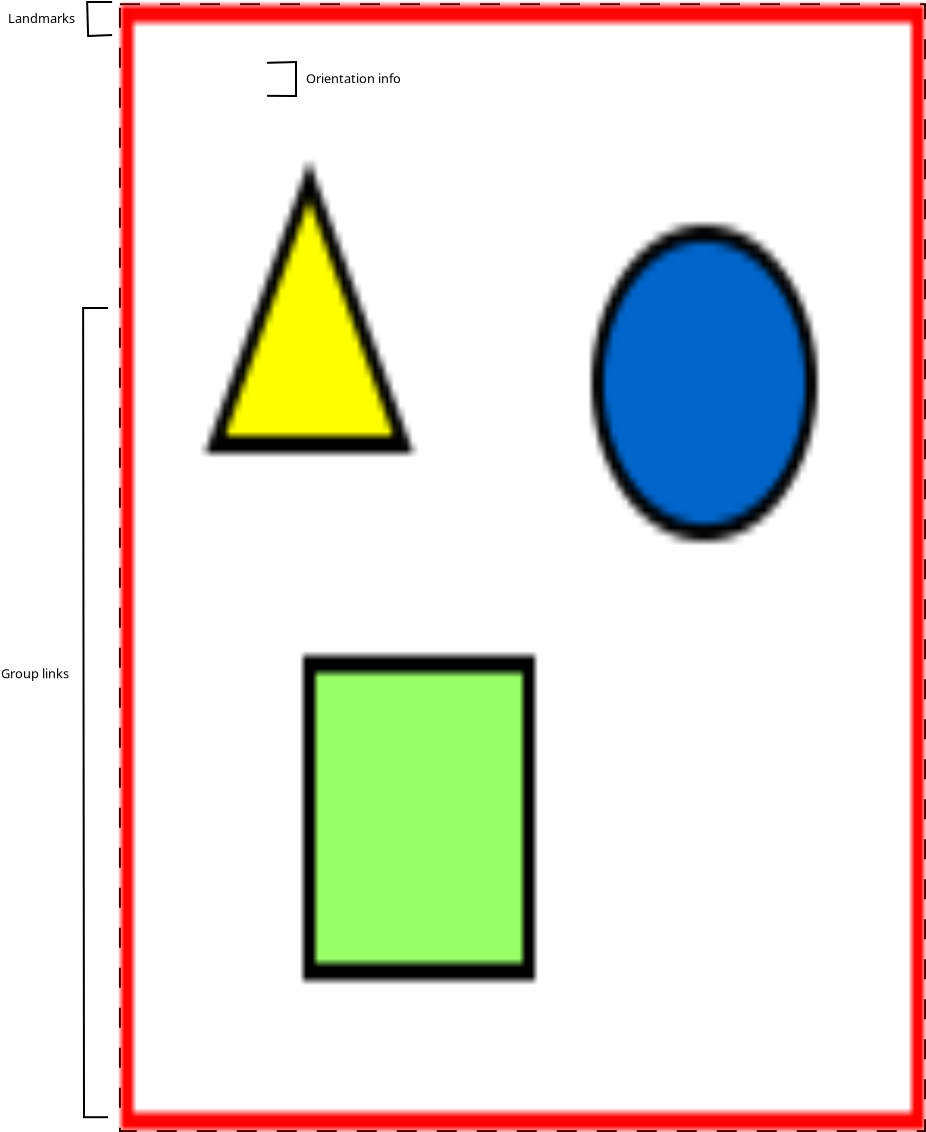 <?xml version="1.0" encoding="UTF-8"?>
<dia:diagram xmlns:dia="http://www.lysator.liu.se/~alla/dia/">
  <dia:layer name="Background" visible="true" active="true">
    <dia:object type="Standard - Image" version="0" id="O0">
      <dia:attribute name="obj_pos">
        <dia:point val="20.65,8.4"/>
      </dia:attribute>
      <dia:attribute name="obj_bb">
        <dia:rectangle val="20.6,8.35;60.85,64.689"/>
      </dia:attribute>
      <dia:attribute name="elem_corner">
        <dia:point val="20.65,8.4"/>
      </dia:attribute>
      <dia:attribute name="elem_width">
        <dia:real val="40.15"/>
      </dia:attribute>
      <dia:attribute name="elem_height">
        <dia:real val="56.239"/>
      </dia:attribute>
      <dia:attribute name="line_style">
        <dia:enum val="1"/>
      </dia:attribute>
      <dia:attribute name="draw_border">
        <dia:boolean val="true"/>
      </dia:attribute>
      <dia:attribute name="keep_aspect">
        <dia:boolean val="true"/>
      </dia:attribute>
      <dia:attribute name="file">
        <dia:string>#/home/slinkydeveloper/Downloads/Screenshot_2019-06-13 Titti i libri.jpg#</dia:string>
      </dia:attribute>
    </dia:object>
    <dia:object type="Standard - PolyLine" version="0" id="O1">
      <dia:attribute name="obj_pos">
        <dia:point val="20.206,8.24"/>
      </dia:attribute>
      <dia:attribute name="obj_bb">
        <dia:rectangle val="18.905,8.19;20.259,9.992"/>
      </dia:attribute>
      <dia:attribute name="poly_points">
        <dia:point val="20.206,8.24"/>
        <dia:point val="18.956,8.24"/>
        <dia:point val="19.006,9.94"/>
        <dia:point val="20.206,9.89"/>
      </dia:attribute>
    </dia:object>
    <dia:object type="Standard - Text" version="1" id="O2">
      <dia:attribute name="obj_pos">
        <dia:point val="15.005,9.285"/>
      </dia:attribute>
      <dia:attribute name="obj_bb">
        <dia:rectangle val="14.986,8.671;18.547,9.475"/>
      </dia:attribute>
      <dia:attribute name="text">
        <dia:composite type="text">
          <dia:attribute name="string">
            <dia:string>#Landmarks#</dia:string>
          </dia:attribute>
          <dia:attribute name="font">
            <dia:font family="sans" style="0" name="Helvetica"/>
          </dia:attribute>
          <dia:attribute name="height">
            <dia:real val="0.8"/>
          </dia:attribute>
          <dia:attribute name="pos">
            <dia:point val="15.005,9.285"/>
          </dia:attribute>
          <dia:attribute name="color">
            <dia:color val="#000000"/>
          </dia:attribute>
          <dia:attribute name="alignment">
            <dia:enum val="0"/>
          </dia:attribute>
        </dia:composite>
      </dia:attribute>
      <dia:attribute name="valign">
        <dia:enum val="3"/>
      </dia:attribute>
    </dia:object>
    <dia:object type="Standard - PolyLine" version="0" id="O3">
      <dia:attribute name="obj_pos">
        <dia:point val="20.006,23.54"/>
      </dia:attribute>
      <dia:attribute name="obj_bb">
        <dia:rectangle val="18.706,23.49;20.056,64.05"/>
      </dia:attribute>
      <dia:attribute name="poly_points">
        <dia:point val="20.006,23.54"/>
        <dia:point val="18.756,23.54"/>
        <dia:point val="18.8,64"/>
        <dia:point val="20,64"/>
      </dia:attribute>
    </dia:object>
    <dia:object type="Standard - Text" version="1" id="O4">
      <dia:attribute name="obj_pos">
        <dia:point val="29.9,12.3"/>
      </dia:attribute>
      <dia:attribute name="obj_bb">
        <dia:rectangle val="29.9,11.705;34.915,12.453"/>
      </dia:attribute>
      <dia:attribute name="text">
        <dia:composite type="text">
          <dia:attribute name="string">
            <dia:string>#Orientation info#</dia:string>
          </dia:attribute>
          <dia:attribute name="font">
            <dia:font family="sans" style="0" name="Helvetica"/>
          </dia:attribute>
          <dia:attribute name="height">
            <dia:real val="0.8"/>
          </dia:attribute>
          <dia:attribute name="pos">
            <dia:point val="29.9,12.3"/>
          </dia:attribute>
          <dia:attribute name="color">
            <dia:color val="#000000"/>
          </dia:attribute>
          <dia:attribute name="alignment">
            <dia:enum val="0"/>
          </dia:attribute>
        </dia:composite>
      </dia:attribute>
      <dia:attribute name="valign">
        <dia:enum val="3"/>
      </dia:attribute>
    </dia:object>
    <dia:object type="Standard - Text" version="1" id="O5">
      <dia:attribute name="obj_pos">
        <dia:point val="14.65,42.05"/>
      </dia:attribute>
      <dia:attribute name="obj_bb">
        <dia:rectangle val="14.65,41.455;18.262,42.203"/>
      </dia:attribute>
      <dia:attribute name="text">
        <dia:composite type="text">
          <dia:attribute name="string">
            <dia:string>#Group links#</dia:string>
          </dia:attribute>
          <dia:attribute name="font">
            <dia:font family="sans" style="0" name="Helvetica"/>
          </dia:attribute>
          <dia:attribute name="height">
            <dia:real val="0.8"/>
          </dia:attribute>
          <dia:attribute name="pos">
            <dia:point val="14.65,42.05"/>
          </dia:attribute>
          <dia:attribute name="color">
            <dia:color val="#000000"/>
          </dia:attribute>
          <dia:attribute name="alignment">
            <dia:enum val="0"/>
          </dia:attribute>
        </dia:composite>
      </dia:attribute>
      <dia:attribute name="valign">
        <dia:enum val="3"/>
      </dia:attribute>
    </dia:object>
    <dia:object type="Standard - PolyLine" version="0" id="O6">
      <dia:attribute name="obj_pos">
        <dia:point val="27.956,11.281"/>
      </dia:attribute>
      <dia:attribute name="obj_bb">
        <dia:rectangle val="27.905,11.19;29.45,12.992"/>
      </dia:attribute>
      <dia:attribute name="poly_points">
        <dia:point val="27.956,11.281"/>
        <dia:point val="29.4,11.241"/>
        <dia:point val="29.4,12.941"/>
        <dia:point val="27.956,12.931"/>
      </dia:attribute>
    </dia:object>
  </dia:layer>
</dia:diagram>
